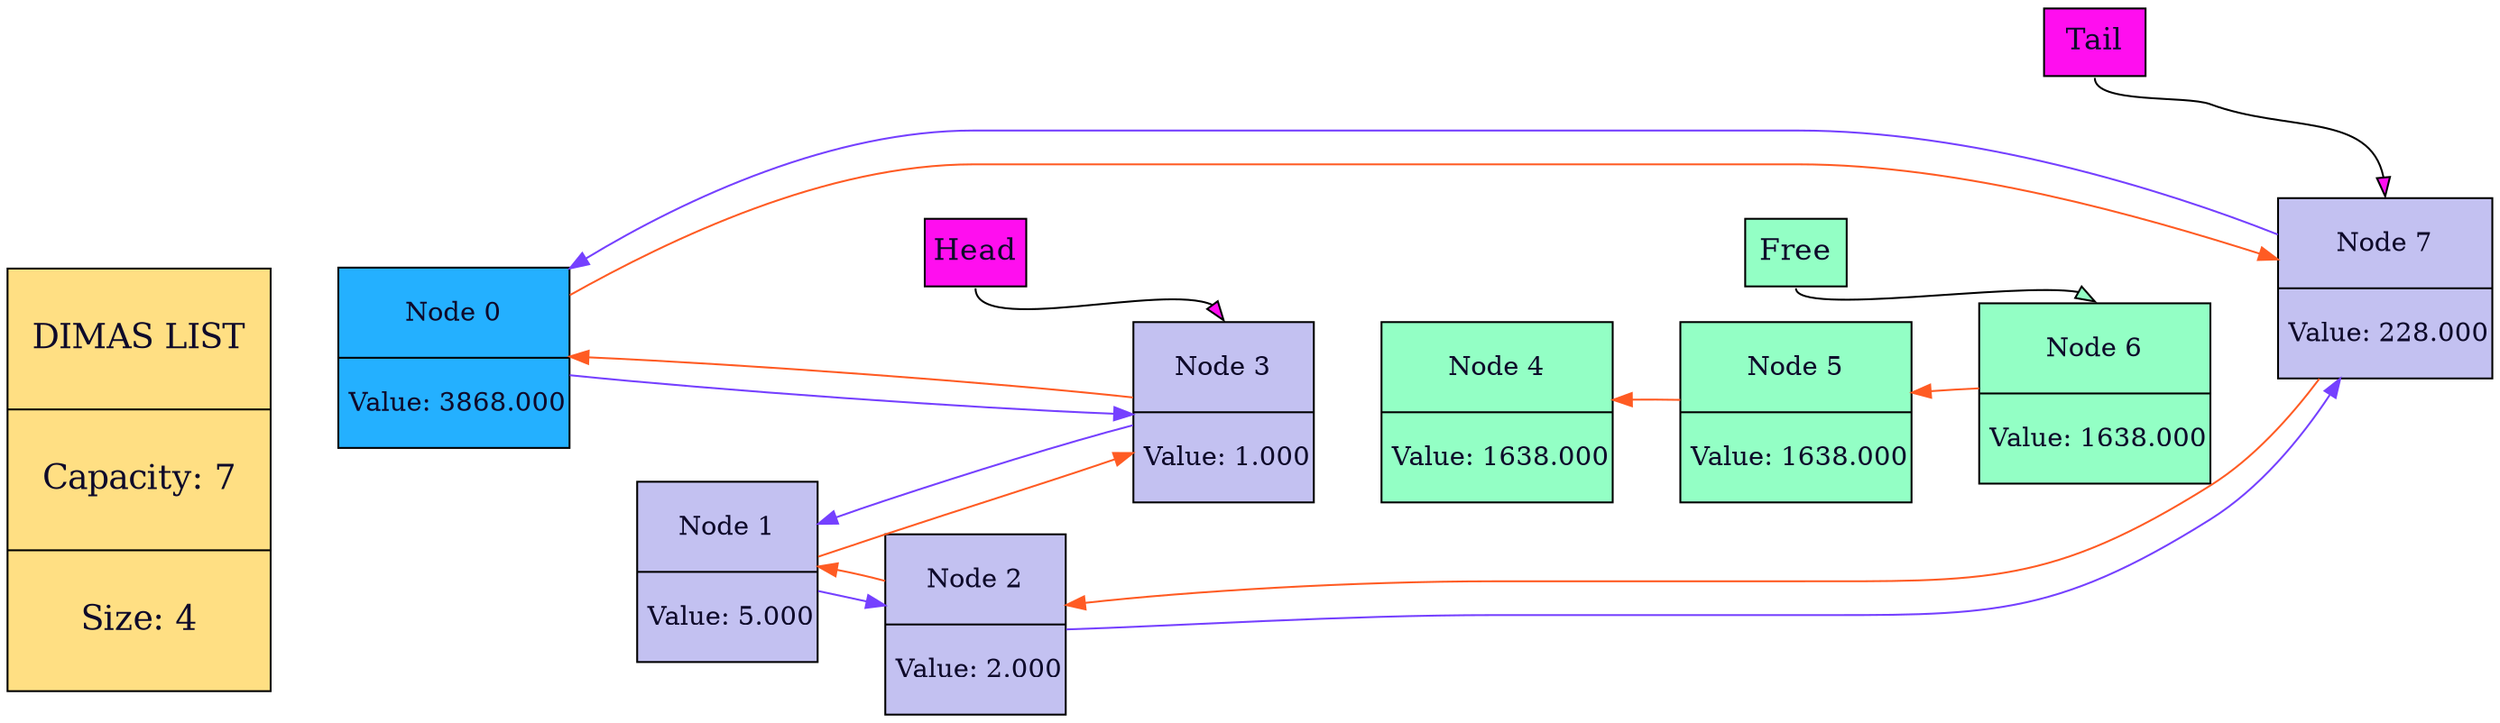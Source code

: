 digraph ListGraph {
rankdir="LR";
node [shape="box", style="filled", fillcolor="#24b0ff", fontcolor="#0e0a2a", margin="0.01"];
"Node0" [shape="record", label="\n Node 0 \n \n|\n Value:    3868.000\n \n"];
node [shape="box", style="filled", fillcolor="#c3c1f1", fontcolor="#0e0a2a", margin="0.01"];
"Node1" [shape="record", label="\n Node 1 \n \n|\n Value:       5.000\n \n"];
node [shape="box", style="filled", fillcolor="#c3c1f1", fontcolor="#0e0a2a", margin="0.01"];
"Node2" [shape="record", label="\n Node 2 \n \n|\n Value:       2.000\n \n"];
node [shape="box", style="filled", fillcolor="#c3c1f1", fontcolor="#0e0a2a", margin="0.01"];
"Node3" [shape="record", label="\n Node 3 \n \n|\n Value:       1.000\n \n"];
node [shape="box", style="filled", fillcolor="#c3c1f1", fontcolor="#0e0a2a", margin="0.01"];
node [shape="box", style="filled", fillcolor="#93ffc5", fontcolor="#0e0a2a", margin="0.01"];
"Node4" [shape="record", label="\n Node 4 \n \n|\n Value:    1638.000\n \n"];
node [shape="box", style="filled", fillcolor="#c3c1f1", fontcolor="#0e0a2a", margin="0.01"];
node [shape="box", style="filled", fillcolor="#93ffc5", fontcolor="#0e0a2a", margin="0.01"];
"Node5" [shape="record", label="\n Node 5 \n \n|\n Value:    1638.000\n \n"];
node [shape="box", style="filled", fillcolor="#c3c1f1", fontcolor="#0e0a2a", margin="0.01"];
node [shape="box", style="filled", fillcolor="#93ffc5", fontcolor="#0e0a2a", margin="0.01"];
"Node6" [shape="record", label="\n Node 6 \n \n|\n Value:    1638.000\n \n"];
node [shape="box", style="filled", fillcolor="#c3c1f1", fontcolor="#0e0a2a", margin="0.01"];
"Node7" [shape="record", label="\n Node 7 \n \n|\n Value:     228.000\n \n"];
node [shape="box", style="filled", fillcolor="#c3c1f1", fontcolor="#0e0a2a", margin="0.01"];
"Node0" -> "Node1" [color="#43ff6400"];"Node1" -> "Node2" [color="#43ff6400"];"Node2" -> "Node3" [color="#43ff6400"];"Node3" -> "Node4" [color="#43ff6400"];"Node4" -> "Node5" [color="#43ff6400"];"Node5" -> "Node6" [color="#43ff6400"];"Node6" -> "Node7" [color="#43ff6400"];"Node0" -> "Node7"  [color="#ff5b23" fontcolor="#ff5b23"];
"Node0" -> "Node3" [color="#7540ff" fontcolor="#7540ff"];
"Node1" -> "Node3"  [color="#ff5b23" fontcolor="#ff5b23"];
"Node1" -> "Node2" [color="#7540ff" fontcolor="#7540ff"];
"Node2" -> "Node1"  [color="#ff5b23" fontcolor="#ff5b23"];
"Node2" -> "Node7" [color="#7540ff" fontcolor="#7540ff"];
"Node3" -> "Node0"  [color="#ff5b23" fontcolor="#ff5b23"];
"Node3" -> "Node1" [color="#7540ff" fontcolor="#7540ff"];
"Node5" -> "Node4"  [color="#ff5b23" fontcolor="#ff5b23"];
"Node6" -> "Node5"  [color="#ff5b23" fontcolor="#ff5b23"];
"Node7" -> "Node2"  [color="#ff5b23" fontcolor="#ff5b23"];
"Node7" -> "Node0" [color="#7540ff" fontcolor="#7540ff"];
node [shape="box", style="filled", fillcolor="#ffdf83", fontcolor="#0e0a2a", margin="0.1"];
List [shape=record, label="\n DIMAS LIST \n \n | \n Capacity: 7 \n \n | \n Size: 4 \n \n" , fontsize=18];
node [shape=box, style=filled, fillcolor="#93ffc5", fontcolor="#0e0a2a", margin="0.01"];
Free [shape=record, label="Free", fontsize=16];
node [shape=box, style=filled, fillcolor="#ff0eef", fontcolor="#0e0a2a", margin="0.01"];
Head [shape=record, label="Head", fontsize=16];
node [shape=box, style=filled, fillcolor="#ff0eef", fontcolor="#0e0a2a", margin="0.01"];
Tail [shape=record, label="Tail", fontsize=16];
"List" -> "Node0" [weight=1, color="#43ff6400", headport=n, tailport=n];
"Free" -> "Node6" [headport=n, tailport=s, constraint=true, fillcolor="#93ffc5"];
"Tail" -> "Node7" [headport=n, tailport=s, constraint=true, fillcolor="#ff0eef"];
"Head" -> "Node3" [headport=n, tailport=s, constraint=true, fillcolor="#ff0eef"];
}
